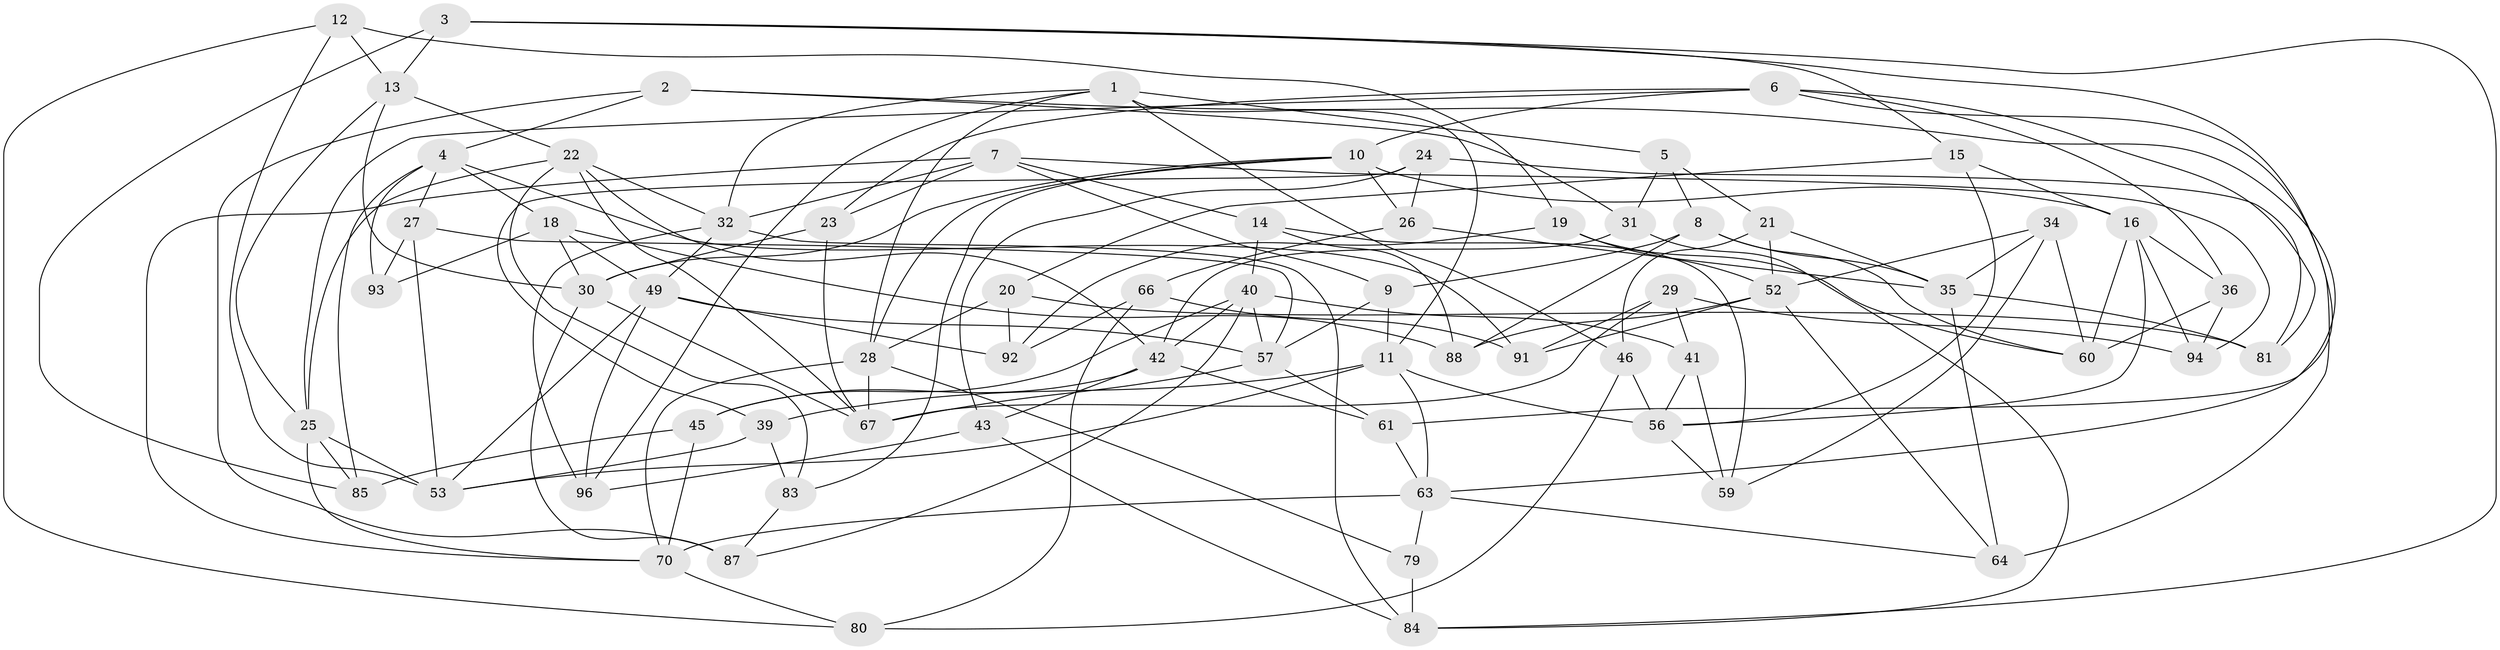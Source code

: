 // Generated by graph-tools (version 1.1) at 2025/52/02/27/25 19:52:29]
// undirected, 67 vertices, 159 edges
graph export_dot {
graph [start="1"]
  node [color=gray90,style=filled];
  1 [super="+17"];
  2;
  3 [super="+50"];
  4 [super="+75"];
  5;
  6 [super="+54"];
  7 [super="+62"];
  8 [super="+38"];
  9;
  10 [super="+77"];
  11 [super="+89"];
  12;
  13 [super="+37"];
  14;
  15;
  16 [super="+33"];
  18 [super="+44"];
  19;
  20;
  21;
  22 [super="+72"];
  23;
  24;
  25 [super="+55"];
  26;
  27;
  28 [super="+48"];
  29;
  30 [super="+47"];
  31;
  32 [super="+82"];
  34;
  35 [super="+86"];
  36;
  39;
  40 [super="+51"];
  41;
  42 [super="+58"];
  43;
  45;
  46;
  49 [super="+68"];
  52 [super="+78"];
  53 [super="+65"];
  56 [super="+76"];
  57 [super="+73"];
  59;
  60 [super="+90"];
  61;
  63 [super="+74"];
  64;
  66;
  67 [super="+69"];
  70 [super="+71"];
  79;
  80;
  81;
  83;
  84 [super="+95"];
  85;
  87;
  88;
  91;
  92;
  93;
  94;
  96;
  1 -- 11;
  1 -- 28;
  1 -- 96;
  1 -- 5;
  1 -- 46;
  1 -- 32;
  2 -- 31;
  2 -- 4;
  2 -- 87;
  2 -- 63;
  3 -- 15;
  3 -- 84;
  3 -- 61;
  3 -- 85;
  3 -- 13 [weight=2];
  4 -- 27;
  4 -- 93;
  4 -- 91;
  4 -- 85;
  4 -- 18;
  5 -- 31;
  5 -- 8;
  5 -- 21;
  6 -- 36;
  6 -- 25;
  6 -- 64;
  6 -- 81;
  6 -- 23;
  6 -- 10;
  7 -- 32;
  7 -- 9;
  7 -- 94;
  7 -- 70;
  7 -- 14;
  7 -- 23;
  8 -- 88;
  8 -- 9;
  8 -- 60 [weight=2];
  8 -- 35;
  9 -- 11;
  9 -- 57;
  10 -- 83;
  10 -- 26;
  10 -- 30;
  10 -- 16;
  10 -- 28;
  11 -- 63;
  11 -- 56;
  11 -- 53;
  11 -- 39;
  12 -- 19;
  12 -- 53;
  12 -- 80;
  12 -- 13;
  13 -- 22;
  13 -- 25;
  13 -- 30;
  14 -- 88;
  14 -- 40;
  14 -- 59;
  15 -- 20;
  15 -- 16;
  15 -- 56;
  16 -- 36;
  16 -- 56;
  16 -- 60;
  16 -- 94;
  18 -- 93 [weight=2];
  18 -- 30;
  18 -- 49;
  18 -- 88;
  19 -- 60;
  19 -- 92;
  19 -- 52;
  20 -- 81;
  20 -- 28;
  20 -- 92;
  21 -- 46;
  21 -- 52;
  21 -- 35;
  22 -- 83;
  22 -- 67;
  22 -- 32;
  22 -- 42;
  22 -- 25;
  23 -- 30;
  23 -- 67;
  24 -- 43;
  24 -- 39;
  24 -- 81;
  24 -- 26;
  25 -- 85;
  25 -- 53;
  25 -- 70;
  26 -- 35;
  26 -- 66;
  27 -- 93;
  27 -- 53;
  27 -- 57;
  28 -- 67;
  28 -- 79;
  28 -- 70;
  29 -- 94;
  29 -- 41;
  29 -- 91;
  29 -- 67;
  30 -- 87;
  30 -- 67;
  31 -- 42;
  31 -- 84;
  32 -- 49;
  32 -- 96;
  32 -- 84;
  34 -- 52;
  34 -- 60;
  34 -- 59;
  34 -- 35;
  35 -- 64;
  35 -- 81;
  36 -- 94;
  36 -- 60;
  39 -- 53;
  39 -- 83;
  40 -- 45;
  40 -- 42;
  40 -- 41;
  40 -- 87;
  40 -- 57;
  41 -- 56;
  41 -- 59;
  42 -- 43;
  42 -- 61;
  42 -- 45;
  43 -- 96;
  43 -- 84;
  45 -- 85;
  45 -- 70;
  46 -- 80;
  46 -- 56;
  49 -- 57;
  49 -- 92;
  49 -- 53;
  49 -- 96;
  52 -- 91;
  52 -- 88;
  52 -- 64;
  56 -- 59;
  57 -- 61;
  57 -- 67;
  61 -- 63;
  63 -- 64;
  63 -- 79;
  63 -- 70;
  66 -- 80;
  66 -- 91;
  66 -- 92;
  70 -- 80;
  79 -- 84 [weight=2];
  83 -- 87;
}
